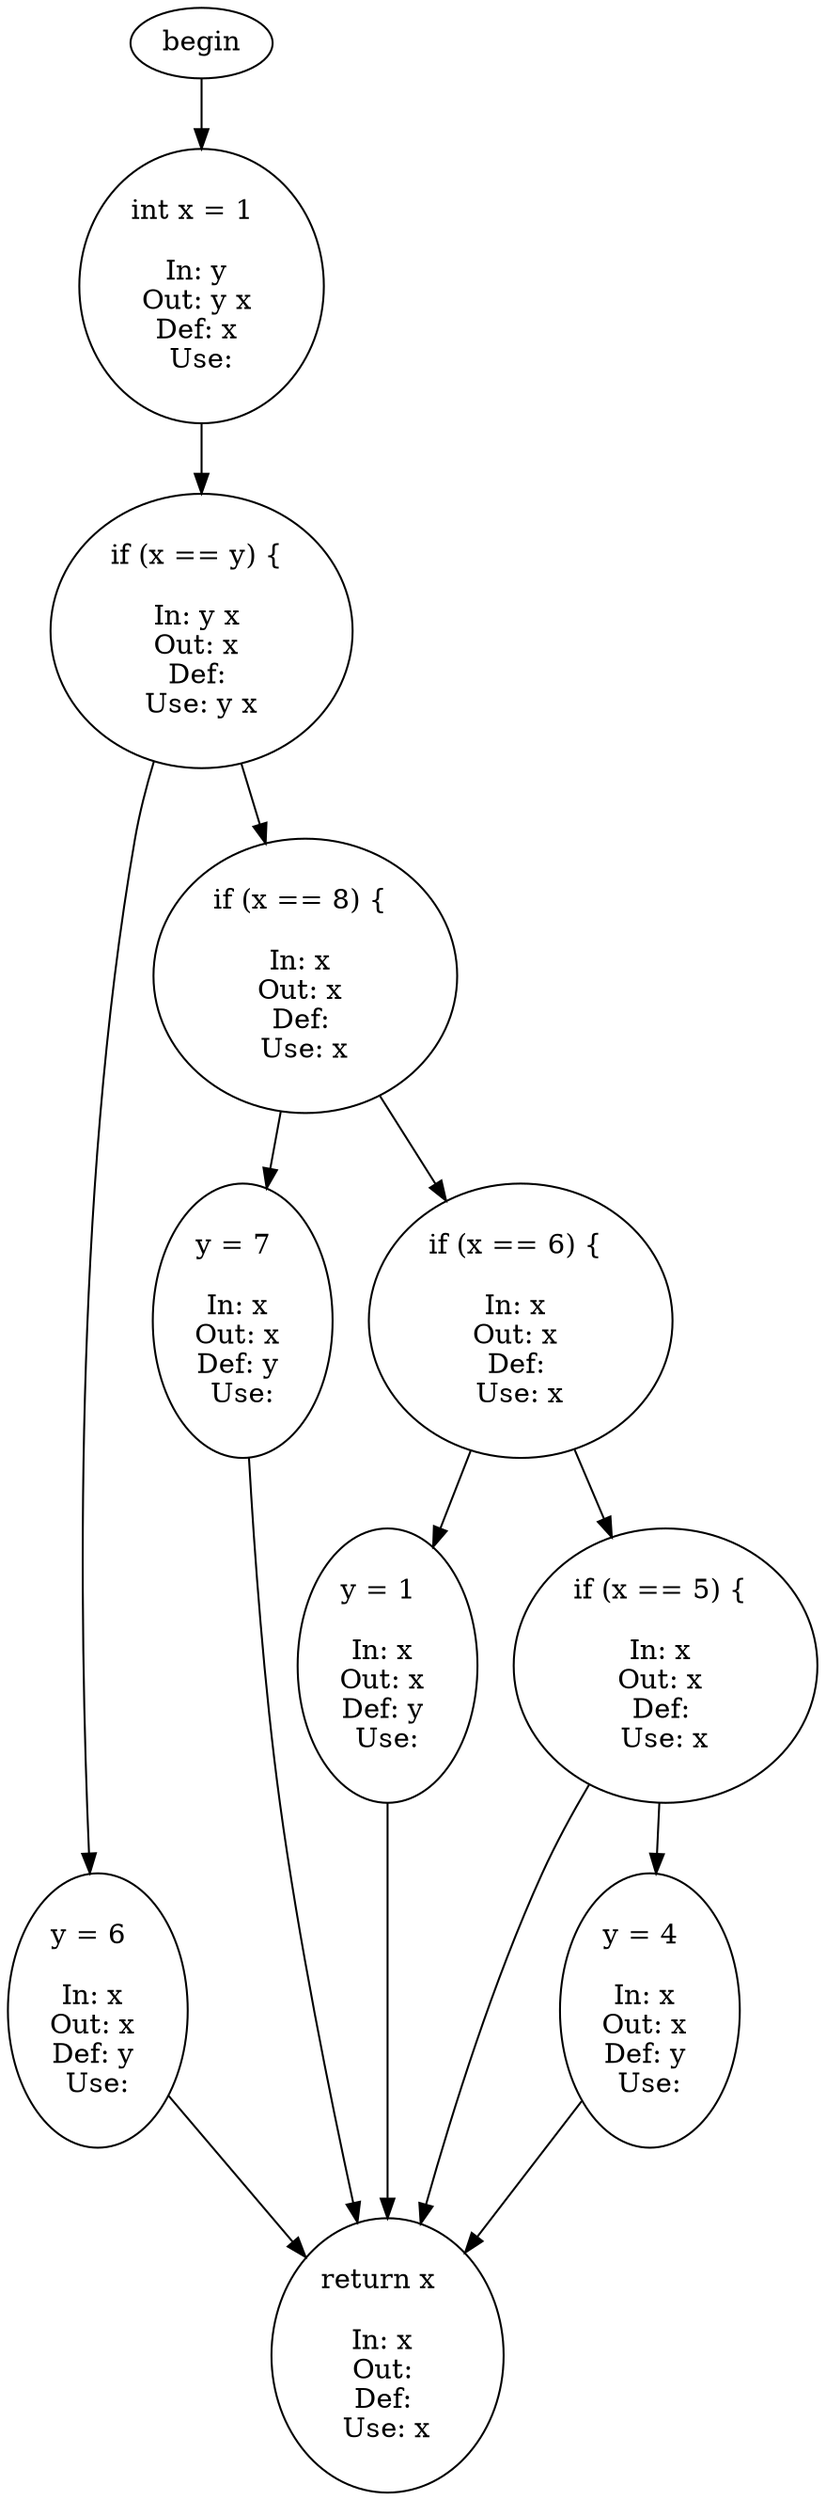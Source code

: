 digraph ManyIfElse { 
"begin"->" int x = 1 "
" int x = 1 "->" if (x == y) {";
" if (x == y) {"->" y = 6 ";
" if (x == y) {"->" if (x == 8) {";
" y = 6 "->" return x ";
" if (x == 8) {"->" y = 7 ";
" if (x == 8) {"->" if (x == 6) {";
" y = 7 "->" return x ";
" if (x == 6) {"->" y = 1 ";
" if (x == 6) {"->" if (x == 5) {";
" y = 1 "->" return x ";
" if (x == 5) {"->" y = 4 ";
" if (x == 5) {"->" return x ";
" y = 4 "->" return x ";
" return x " [label="return x  

In: x 
Out: 
Def: 
Use: x"];
" int x = 1 " [label="int x = 1  

In: y 
Out: y x 
Def: x 
Use:"];
" if (x == y) {" [label="if (x == y) { 

In: y x 
Out: x 
Def: 
Use: y x"];
" y = 6 " [label="y = 6  

In: x 
Out: x 
Def: y 
Use:"];
" if (x == 8) {" [label="if (x == 8) { 

In: x 
Out: x 
Def: 
Use: x"];
" y = 7 " [label="y = 7  

In: x 
Out: x 
Def: y 
Use:"];
" if (x == 6) {" [label="if (x == 6) { 

In: x 
Out: x 
Def: 
Use: x"];
" y = 1 " [label="y = 1  

In: x 
Out: x 
Def: y 
Use:"];
" if (x == 5) {" [label="if (x == 5) { 

In: x 
Out: x 
Def: 
Use: x"];
" y = 4 " [label="y = 4  

In: x 
Out: x 
Def: y 
Use:"];
}
